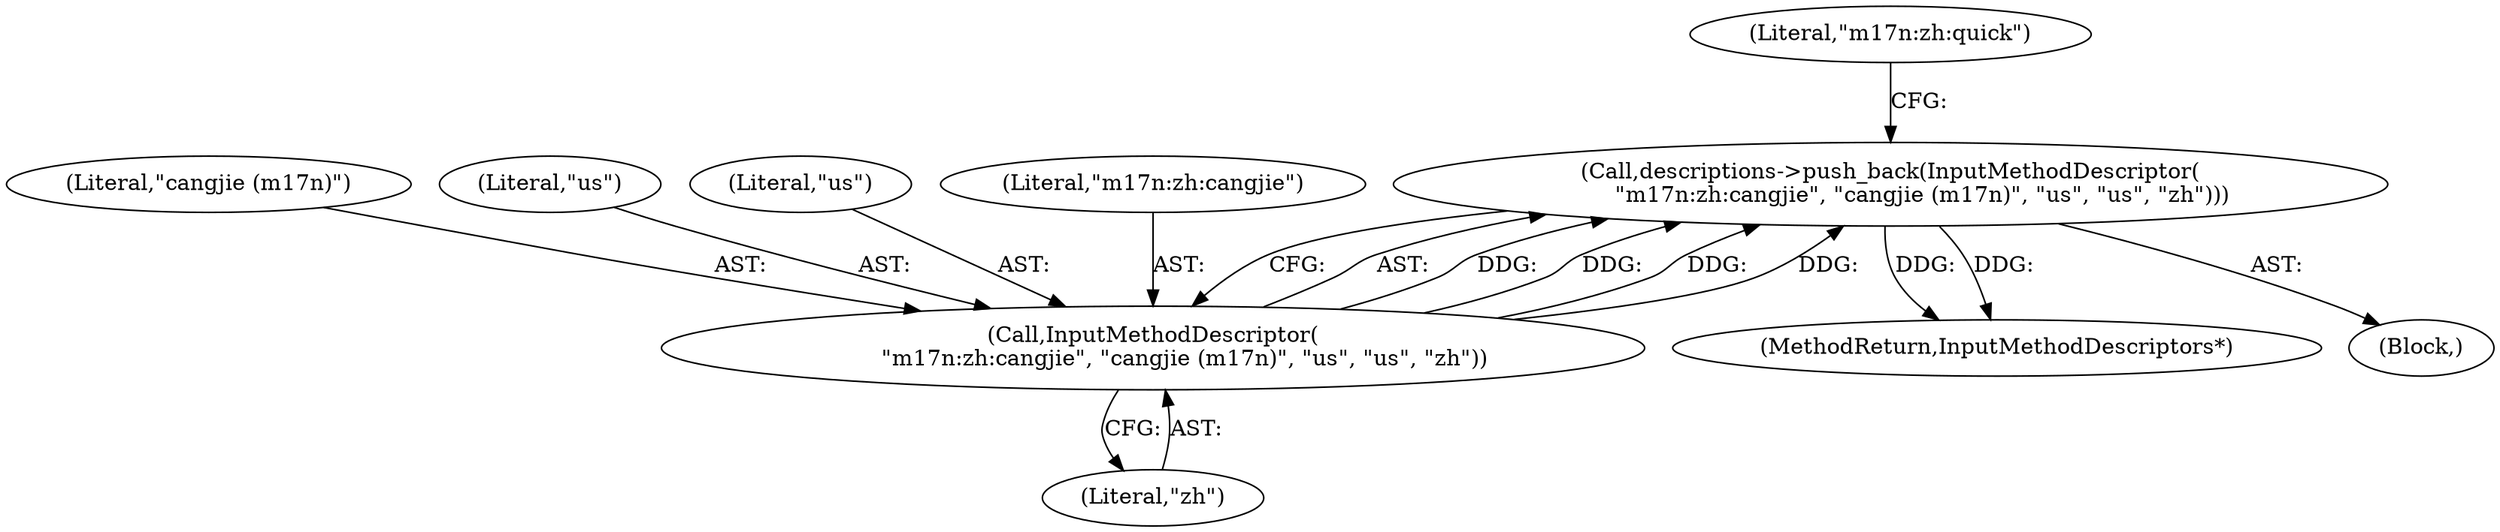 digraph "1_Chrome_dc7b094a338c6c521f918f478e993f0f74bbea0d_12@del" {
"1000243" [label="(Call,descriptions->push_back(InputMethodDescriptor(\n         \"m17n:zh:cangjie\", \"cangjie (m17n)\", \"us\", \"us\", \"zh\")))"];
"1000244" [label="(Call,InputMethodDescriptor(\n         \"m17n:zh:cangjie\", \"cangjie (m17n)\", \"us\", \"us\", \"zh\"))"];
"1000246" [label="(Literal,\"cangjie (m17n)\")"];
"1000247" [label="(Literal,\"us\")"];
"1000581" [label="(MethodReturn,InputMethodDescriptors*)"];
"1000101" [label="(Block,)"];
"1000248" [label="(Literal,\"us\")"];
"1000244" [label="(Call,InputMethodDescriptor(\n         \"m17n:zh:cangjie\", \"cangjie (m17n)\", \"us\", \"us\", \"zh\"))"];
"1000243" [label="(Call,descriptions->push_back(InputMethodDescriptor(\n         \"m17n:zh:cangjie\", \"cangjie (m17n)\", \"us\", \"us\", \"zh\")))"];
"1000245" [label="(Literal,\"m17n:zh:cangjie\")"];
"1000249" [label="(Literal,\"zh\")"];
"1000252" [label="(Literal,\"m17n:zh:quick\")"];
"1000243" -> "1000101"  [label="AST: "];
"1000243" -> "1000244"  [label="CFG: "];
"1000244" -> "1000243"  [label="AST: "];
"1000252" -> "1000243"  [label="CFG: "];
"1000243" -> "1000581"  [label="DDG: "];
"1000243" -> "1000581"  [label="DDG: "];
"1000244" -> "1000243"  [label="DDG: "];
"1000244" -> "1000243"  [label="DDG: "];
"1000244" -> "1000243"  [label="DDG: "];
"1000244" -> "1000243"  [label="DDG: "];
"1000244" -> "1000249"  [label="CFG: "];
"1000245" -> "1000244"  [label="AST: "];
"1000246" -> "1000244"  [label="AST: "];
"1000247" -> "1000244"  [label="AST: "];
"1000248" -> "1000244"  [label="AST: "];
"1000249" -> "1000244"  [label="AST: "];
}

